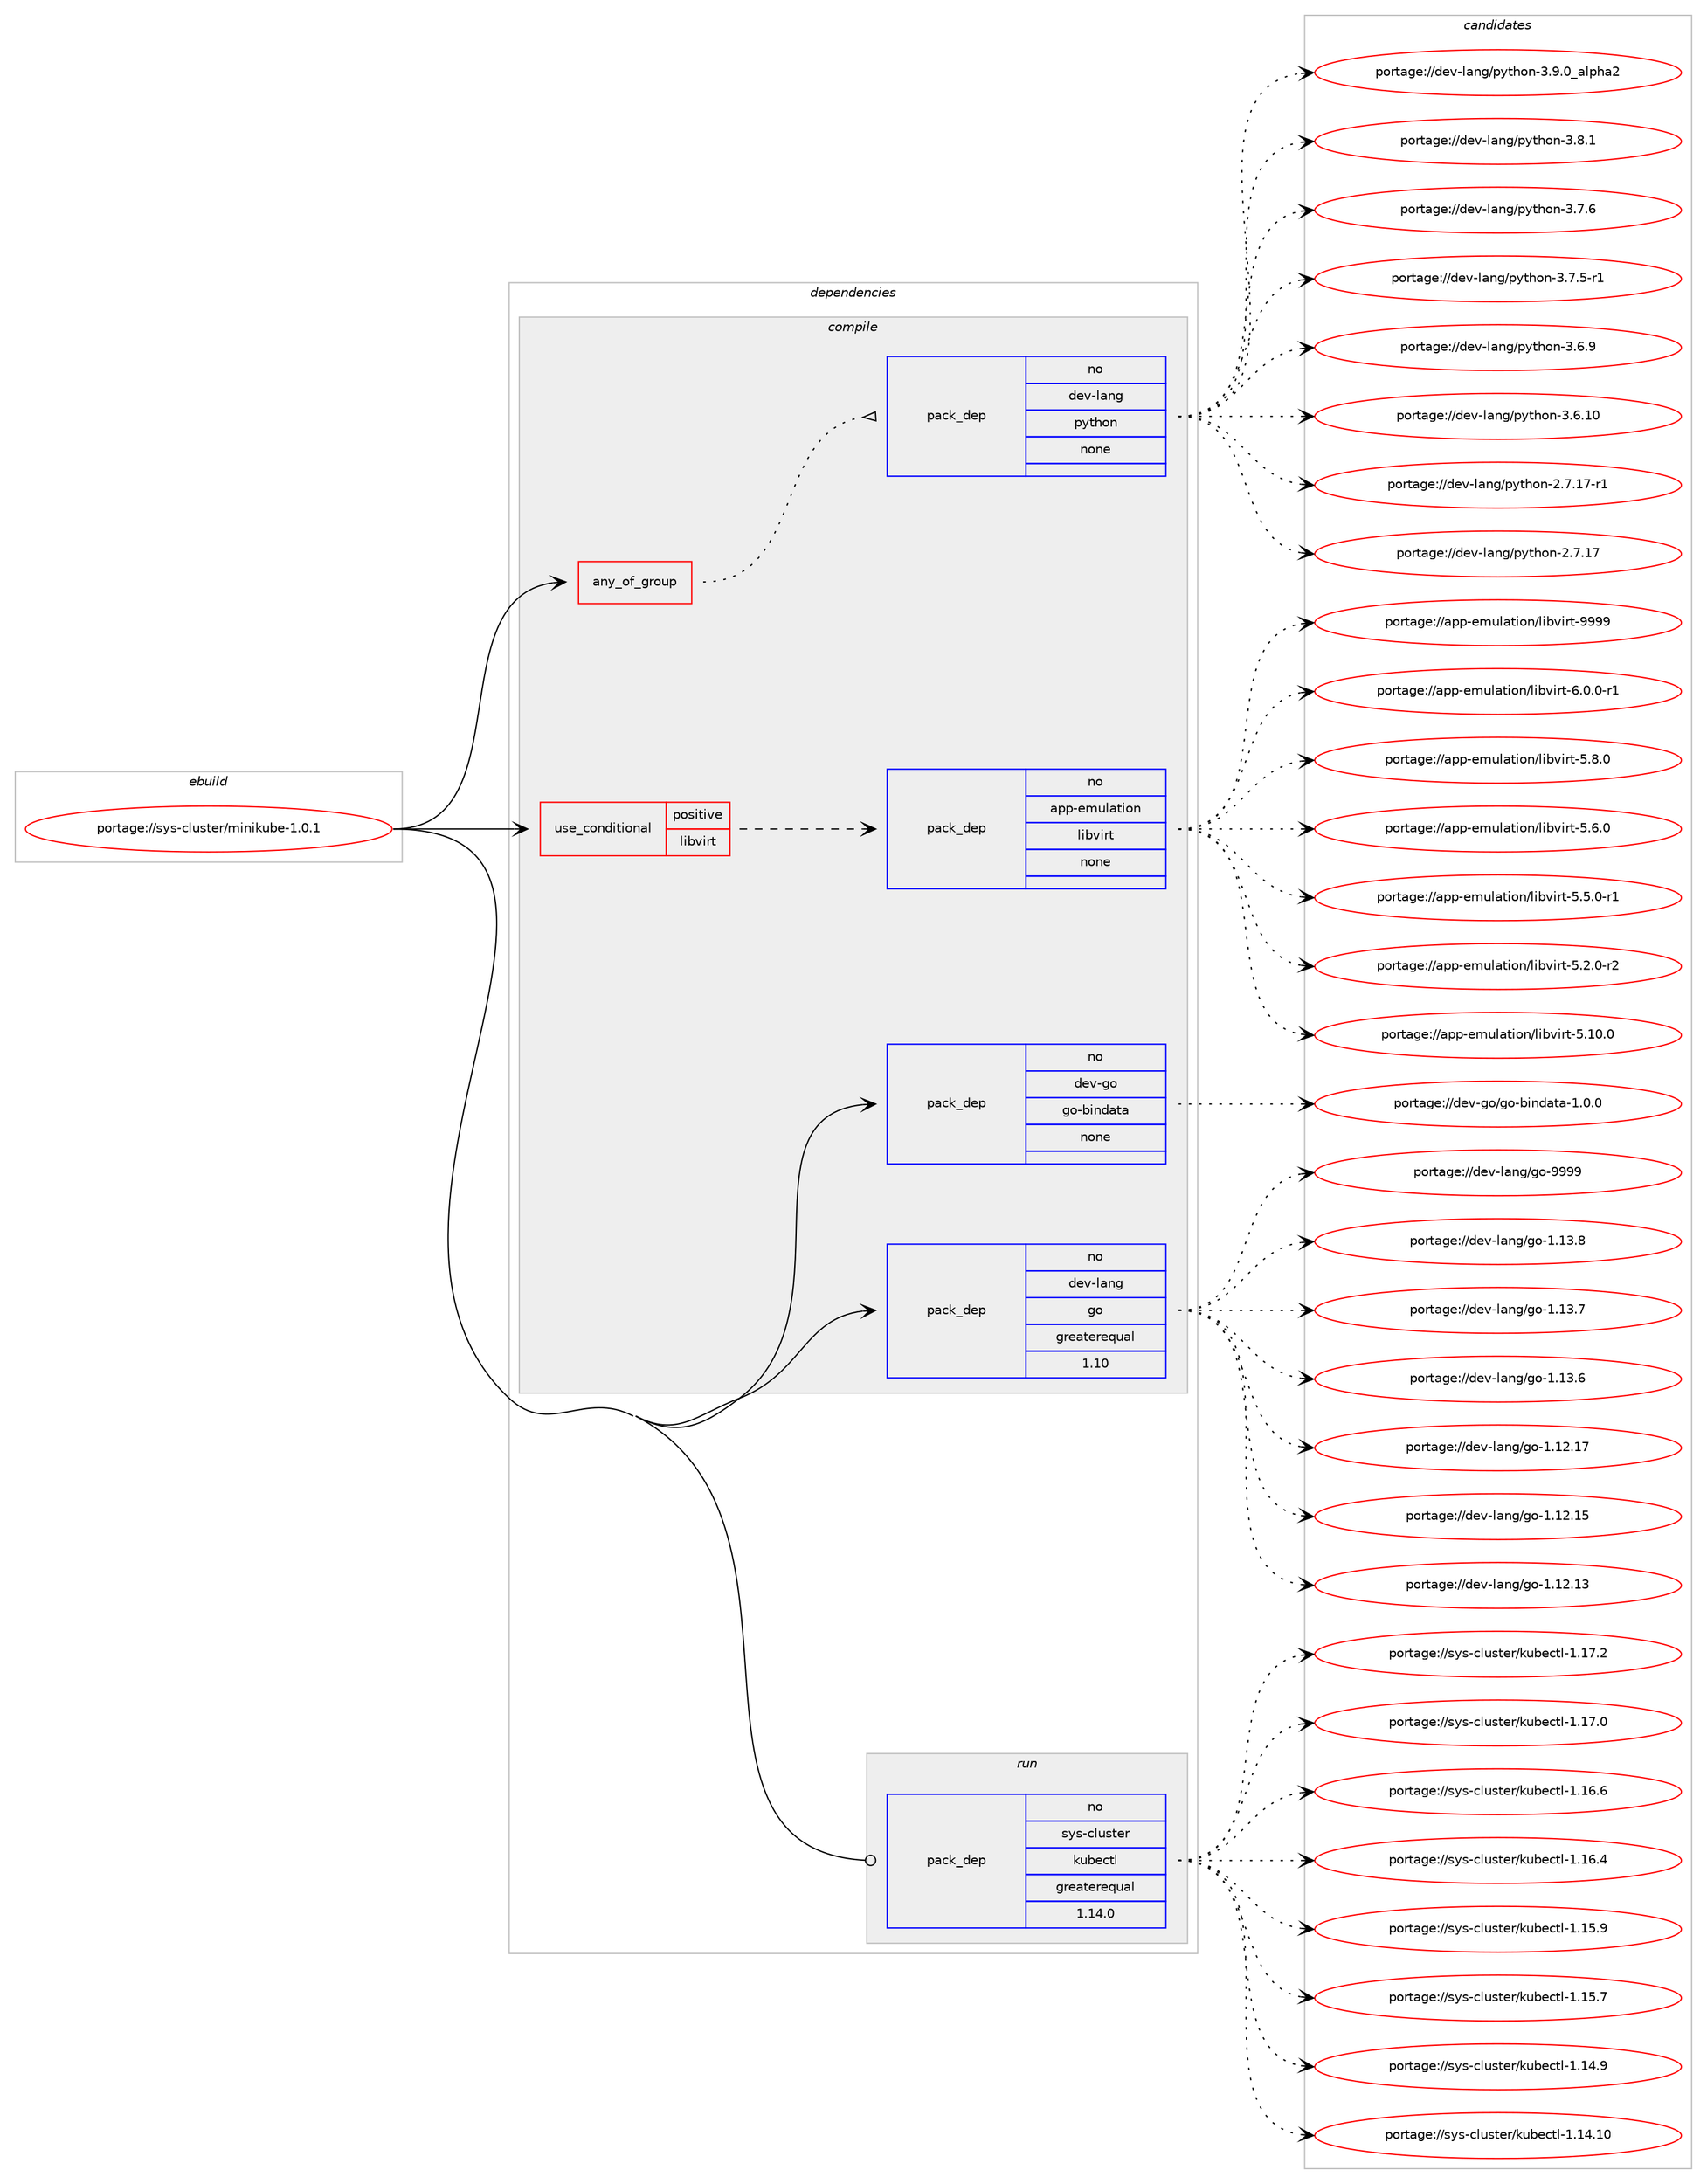 digraph prolog {

# *************
# Graph options
# *************

newrank=true;
concentrate=true;
compound=true;
graph [rankdir=LR,fontname=Helvetica,fontsize=10,ranksep=1.5];#, ranksep=2.5, nodesep=0.2];
edge  [arrowhead=vee];
node  [fontname=Helvetica,fontsize=10];

# **********
# The ebuild
# **********

subgraph cluster_leftcol {
color=gray;
rank=same;
label=<<i>ebuild</i>>;
id [label="portage://sys-cluster/minikube-1.0.1", color=red, width=4, href="../sys-cluster/minikube-1.0.1.svg"];
}

# ****************
# The dependencies
# ****************

subgraph cluster_midcol {
color=gray;
label=<<i>dependencies</i>>;
subgraph cluster_compile {
fillcolor="#eeeeee";
style=filled;
label=<<i>compile</i>>;
subgraph any1082 {
dependency54247 [label=<<TABLE BORDER="0" CELLBORDER="1" CELLSPACING="0" CELLPADDING="4"><TR><TD CELLPADDING="10">any_of_group</TD></TR></TABLE>>, shape=none, color=red];subgraph pack42059 {
dependency54248 [label=<<TABLE BORDER="0" CELLBORDER="1" CELLSPACING="0" CELLPADDING="4" WIDTH="220"><TR><TD ROWSPAN="6" CELLPADDING="30">pack_dep</TD></TR><TR><TD WIDTH="110">no</TD></TR><TR><TD>dev-lang</TD></TR><TR><TD>python</TD></TR><TR><TD>none</TD></TR><TR><TD></TD></TR></TABLE>>, shape=none, color=blue];
}
dependency54247:e -> dependency54248:w [weight=20,style="dotted",arrowhead="oinv"];
}
id:e -> dependency54247:w [weight=20,style="solid",arrowhead="vee"];
subgraph cond11041 {
dependency54249 [label=<<TABLE BORDER="0" CELLBORDER="1" CELLSPACING="0" CELLPADDING="4"><TR><TD ROWSPAN="3" CELLPADDING="10">use_conditional</TD></TR><TR><TD>positive</TD></TR><TR><TD>libvirt</TD></TR></TABLE>>, shape=none, color=red];
subgraph pack42060 {
dependency54250 [label=<<TABLE BORDER="0" CELLBORDER="1" CELLSPACING="0" CELLPADDING="4" WIDTH="220"><TR><TD ROWSPAN="6" CELLPADDING="30">pack_dep</TD></TR><TR><TD WIDTH="110">no</TD></TR><TR><TD>app-emulation</TD></TR><TR><TD>libvirt</TD></TR><TR><TD>none</TD></TR><TR><TD></TD></TR></TABLE>>, shape=none, color=blue];
}
dependency54249:e -> dependency54250:w [weight=20,style="dashed",arrowhead="vee"];
}
id:e -> dependency54249:w [weight=20,style="solid",arrowhead="vee"];
subgraph pack42061 {
dependency54251 [label=<<TABLE BORDER="0" CELLBORDER="1" CELLSPACING="0" CELLPADDING="4" WIDTH="220"><TR><TD ROWSPAN="6" CELLPADDING="30">pack_dep</TD></TR><TR><TD WIDTH="110">no</TD></TR><TR><TD>dev-go</TD></TR><TR><TD>go-bindata</TD></TR><TR><TD>none</TD></TR><TR><TD></TD></TR></TABLE>>, shape=none, color=blue];
}
id:e -> dependency54251:w [weight=20,style="solid",arrowhead="vee"];
subgraph pack42062 {
dependency54252 [label=<<TABLE BORDER="0" CELLBORDER="1" CELLSPACING="0" CELLPADDING="4" WIDTH="220"><TR><TD ROWSPAN="6" CELLPADDING="30">pack_dep</TD></TR><TR><TD WIDTH="110">no</TD></TR><TR><TD>dev-lang</TD></TR><TR><TD>go</TD></TR><TR><TD>greaterequal</TD></TR><TR><TD>1.10</TD></TR></TABLE>>, shape=none, color=blue];
}
id:e -> dependency54252:w [weight=20,style="solid",arrowhead="vee"];
}
subgraph cluster_compileandrun {
fillcolor="#eeeeee";
style=filled;
label=<<i>compile and run</i>>;
}
subgraph cluster_run {
fillcolor="#eeeeee";
style=filled;
label=<<i>run</i>>;
subgraph pack42063 {
dependency54253 [label=<<TABLE BORDER="0" CELLBORDER="1" CELLSPACING="0" CELLPADDING="4" WIDTH="220"><TR><TD ROWSPAN="6" CELLPADDING="30">pack_dep</TD></TR><TR><TD WIDTH="110">no</TD></TR><TR><TD>sys-cluster</TD></TR><TR><TD>kubectl</TD></TR><TR><TD>greaterequal</TD></TR><TR><TD>1.14.0</TD></TR></TABLE>>, shape=none, color=blue];
}
id:e -> dependency54253:w [weight=20,style="solid",arrowhead="odot"];
}
}

# **************
# The candidates
# **************

subgraph cluster_choices {
rank=same;
color=gray;
label=<<i>candidates</i>>;

subgraph choice42059 {
color=black;
nodesep=1;
choice10010111845108971101034711212111610411111045514657464895971081121049750 [label="portage://dev-lang/python-3.9.0_alpha2", color=red, width=4,href="../dev-lang/python-3.9.0_alpha2.svg"];
choice100101118451089711010347112121116104111110455146564649 [label="portage://dev-lang/python-3.8.1", color=red, width=4,href="../dev-lang/python-3.8.1.svg"];
choice100101118451089711010347112121116104111110455146554654 [label="portage://dev-lang/python-3.7.6", color=red, width=4,href="../dev-lang/python-3.7.6.svg"];
choice1001011184510897110103471121211161041111104551465546534511449 [label="portage://dev-lang/python-3.7.5-r1", color=red, width=4,href="../dev-lang/python-3.7.5-r1.svg"];
choice100101118451089711010347112121116104111110455146544657 [label="portage://dev-lang/python-3.6.9", color=red, width=4,href="../dev-lang/python-3.6.9.svg"];
choice10010111845108971101034711212111610411111045514654464948 [label="portage://dev-lang/python-3.6.10", color=red, width=4,href="../dev-lang/python-3.6.10.svg"];
choice100101118451089711010347112121116104111110455046554649554511449 [label="portage://dev-lang/python-2.7.17-r1", color=red, width=4,href="../dev-lang/python-2.7.17-r1.svg"];
choice10010111845108971101034711212111610411111045504655464955 [label="portage://dev-lang/python-2.7.17", color=red, width=4,href="../dev-lang/python-2.7.17.svg"];
dependency54248:e -> choice10010111845108971101034711212111610411111045514657464895971081121049750:w [style=dotted,weight="100"];
dependency54248:e -> choice100101118451089711010347112121116104111110455146564649:w [style=dotted,weight="100"];
dependency54248:e -> choice100101118451089711010347112121116104111110455146554654:w [style=dotted,weight="100"];
dependency54248:e -> choice1001011184510897110103471121211161041111104551465546534511449:w [style=dotted,weight="100"];
dependency54248:e -> choice100101118451089711010347112121116104111110455146544657:w [style=dotted,weight="100"];
dependency54248:e -> choice10010111845108971101034711212111610411111045514654464948:w [style=dotted,weight="100"];
dependency54248:e -> choice100101118451089711010347112121116104111110455046554649554511449:w [style=dotted,weight="100"];
dependency54248:e -> choice10010111845108971101034711212111610411111045504655464955:w [style=dotted,weight="100"];
}
subgraph choice42060 {
color=black;
nodesep=1;
choice97112112451011091171089711610511111047108105981181051141164557575757 [label="portage://app-emulation/libvirt-9999", color=red, width=4,href="../app-emulation/libvirt-9999.svg"];
choice97112112451011091171089711610511111047108105981181051141164554464846484511449 [label="portage://app-emulation/libvirt-6.0.0-r1", color=red, width=4,href="../app-emulation/libvirt-6.0.0-r1.svg"];
choice9711211245101109117108971161051111104710810598118105114116455346564648 [label="portage://app-emulation/libvirt-5.8.0", color=red, width=4,href="../app-emulation/libvirt-5.8.0.svg"];
choice9711211245101109117108971161051111104710810598118105114116455346544648 [label="portage://app-emulation/libvirt-5.6.0", color=red, width=4,href="../app-emulation/libvirt-5.6.0.svg"];
choice97112112451011091171089711610511111047108105981181051141164553465346484511449 [label="portage://app-emulation/libvirt-5.5.0-r1", color=red, width=4,href="../app-emulation/libvirt-5.5.0-r1.svg"];
choice97112112451011091171089711610511111047108105981181051141164553465046484511450 [label="portage://app-emulation/libvirt-5.2.0-r2", color=red, width=4,href="../app-emulation/libvirt-5.2.0-r2.svg"];
choice971121124510110911710897116105111110471081059811810511411645534649484648 [label="portage://app-emulation/libvirt-5.10.0", color=red, width=4,href="../app-emulation/libvirt-5.10.0.svg"];
dependency54250:e -> choice97112112451011091171089711610511111047108105981181051141164557575757:w [style=dotted,weight="100"];
dependency54250:e -> choice97112112451011091171089711610511111047108105981181051141164554464846484511449:w [style=dotted,weight="100"];
dependency54250:e -> choice9711211245101109117108971161051111104710810598118105114116455346564648:w [style=dotted,weight="100"];
dependency54250:e -> choice9711211245101109117108971161051111104710810598118105114116455346544648:w [style=dotted,weight="100"];
dependency54250:e -> choice97112112451011091171089711610511111047108105981181051141164553465346484511449:w [style=dotted,weight="100"];
dependency54250:e -> choice97112112451011091171089711610511111047108105981181051141164553465046484511450:w [style=dotted,weight="100"];
dependency54250:e -> choice971121124510110911710897116105111110471081059811810511411645534649484648:w [style=dotted,weight="100"];
}
subgraph choice42061 {
color=black;
nodesep=1;
choice100101118451031114710311145981051101009711697454946484648 [label="portage://dev-go/go-bindata-1.0.0", color=red, width=4,href="../dev-go/go-bindata-1.0.0.svg"];
dependency54251:e -> choice100101118451031114710311145981051101009711697454946484648:w [style=dotted,weight="100"];
}
subgraph choice42062 {
color=black;
nodesep=1;
choice1001011184510897110103471031114557575757 [label="portage://dev-lang/go-9999", color=red, width=4,href="../dev-lang/go-9999.svg"];
choice10010111845108971101034710311145494649514656 [label="portage://dev-lang/go-1.13.8", color=red, width=4,href="../dev-lang/go-1.13.8.svg"];
choice10010111845108971101034710311145494649514655 [label="portage://dev-lang/go-1.13.7", color=red, width=4,href="../dev-lang/go-1.13.7.svg"];
choice10010111845108971101034710311145494649514654 [label="portage://dev-lang/go-1.13.6", color=red, width=4,href="../dev-lang/go-1.13.6.svg"];
choice1001011184510897110103471031114549464950464955 [label="portage://dev-lang/go-1.12.17", color=red, width=4,href="../dev-lang/go-1.12.17.svg"];
choice1001011184510897110103471031114549464950464953 [label="portage://dev-lang/go-1.12.15", color=red, width=4,href="../dev-lang/go-1.12.15.svg"];
choice1001011184510897110103471031114549464950464951 [label="portage://dev-lang/go-1.12.13", color=red, width=4,href="../dev-lang/go-1.12.13.svg"];
dependency54252:e -> choice1001011184510897110103471031114557575757:w [style=dotted,weight="100"];
dependency54252:e -> choice10010111845108971101034710311145494649514656:w [style=dotted,weight="100"];
dependency54252:e -> choice10010111845108971101034710311145494649514655:w [style=dotted,weight="100"];
dependency54252:e -> choice10010111845108971101034710311145494649514654:w [style=dotted,weight="100"];
dependency54252:e -> choice1001011184510897110103471031114549464950464955:w [style=dotted,weight="100"];
dependency54252:e -> choice1001011184510897110103471031114549464950464953:w [style=dotted,weight="100"];
dependency54252:e -> choice1001011184510897110103471031114549464950464951:w [style=dotted,weight="100"];
}
subgraph choice42063 {
color=black;
nodesep=1;
choice115121115459910811711511610111447107117981019911610845494649554650 [label="portage://sys-cluster/kubectl-1.17.2", color=red, width=4,href="../sys-cluster/kubectl-1.17.2.svg"];
choice115121115459910811711511610111447107117981019911610845494649554648 [label="portage://sys-cluster/kubectl-1.17.0", color=red, width=4,href="../sys-cluster/kubectl-1.17.0.svg"];
choice115121115459910811711511610111447107117981019911610845494649544654 [label="portage://sys-cluster/kubectl-1.16.6", color=red, width=4,href="../sys-cluster/kubectl-1.16.6.svg"];
choice115121115459910811711511610111447107117981019911610845494649544652 [label="portage://sys-cluster/kubectl-1.16.4", color=red, width=4,href="../sys-cluster/kubectl-1.16.4.svg"];
choice115121115459910811711511610111447107117981019911610845494649534657 [label="portage://sys-cluster/kubectl-1.15.9", color=red, width=4,href="../sys-cluster/kubectl-1.15.9.svg"];
choice115121115459910811711511610111447107117981019911610845494649534655 [label="portage://sys-cluster/kubectl-1.15.7", color=red, width=4,href="../sys-cluster/kubectl-1.15.7.svg"];
choice115121115459910811711511610111447107117981019911610845494649524657 [label="portage://sys-cluster/kubectl-1.14.9", color=red, width=4,href="../sys-cluster/kubectl-1.14.9.svg"];
choice11512111545991081171151161011144710711798101991161084549464952464948 [label="portage://sys-cluster/kubectl-1.14.10", color=red, width=4,href="../sys-cluster/kubectl-1.14.10.svg"];
dependency54253:e -> choice115121115459910811711511610111447107117981019911610845494649554650:w [style=dotted,weight="100"];
dependency54253:e -> choice115121115459910811711511610111447107117981019911610845494649554648:w [style=dotted,weight="100"];
dependency54253:e -> choice115121115459910811711511610111447107117981019911610845494649544654:w [style=dotted,weight="100"];
dependency54253:e -> choice115121115459910811711511610111447107117981019911610845494649544652:w [style=dotted,weight="100"];
dependency54253:e -> choice115121115459910811711511610111447107117981019911610845494649534657:w [style=dotted,weight="100"];
dependency54253:e -> choice115121115459910811711511610111447107117981019911610845494649534655:w [style=dotted,weight="100"];
dependency54253:e -> choice115121115459910811711511610111447107117981019911610845494649524657:w [style=dotted,weight="100"];
dependency54253:e -> choice11512111545991081171151161011144710711798101991161084549464952464948:w [style=dotted,weight="100"];
}
}

}
